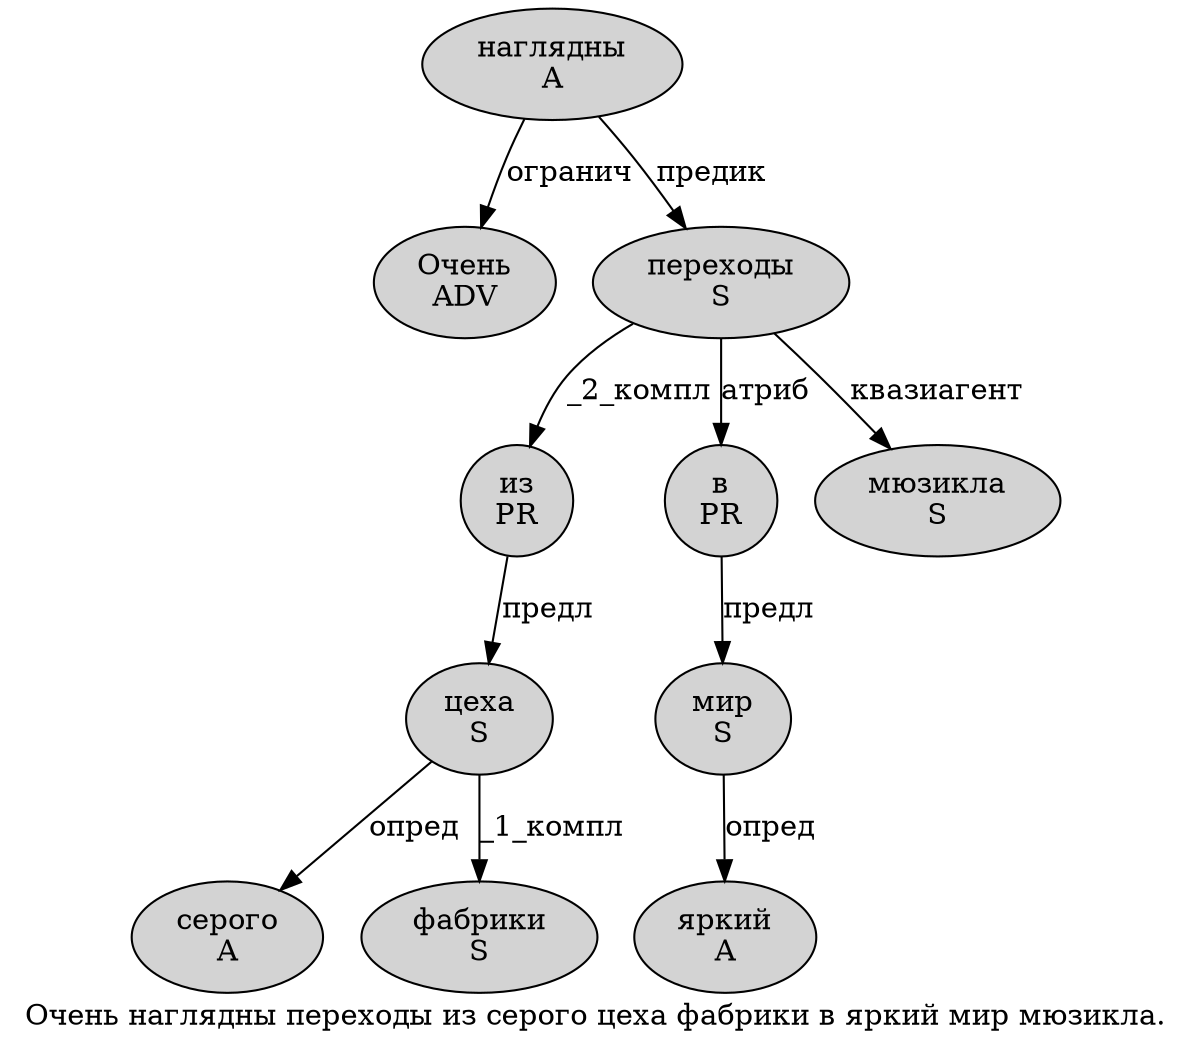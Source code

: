 digraph SENTENCE_109 {
	graph [label="Очень наглядны переходы из серого цеха фабрики в яркий мир мюзикла."]
	node [style=filled]
		0 [label="Очень
ADV" color="" fillcolor=lightgray penwidth=1 shape=ellipse]
		1 [label="наглядны
A" color="" fillcolor=lightgray penwidth=1 shape=ellipse]
		2 [label="переходы
S" color="" fillcolor=lightgray penwidth=1 shape=ellipse]
		3 [label="из
PR" color="" fillcolor=lightgray penwidth=1 shape=ellipse]
		4 [label="серого
A" color="" fillcolor=lightgray penwidth=1 shape=ellipse]
		5 [label="цеха
S" color="" fillcolor=lightgray penwidth=1 shape=ellipse]
		6 [label="фабрики
S" color="" fillcolor=lightgray penwidth=1 shape=ellipse]
		7 [label="в
PR" color="" fillcolor=lightgray penwidth=1 shape=ellipse]
		8 [label="яркий
A" color="" fillcolor=lightgray penwidth=1 shape=ellipse]
		9 [label="мир
S" color="" fillcolor=lightgray penwidth=1 shape=ellipse]
		10 [label="мюзикла
S" color="" fillcolor=lightgray penwidth=1 shape=ellipse]
			5 -> 4 [label="опред"]
			5 -> 6 [label="_1_компл"]
			1 -> 0 [label="огранич"]
			1 -> 2 [label="предик"]
			7 -> 9 [label="предл"]
			9 -> 8 [label="опред"]
			3 -> 5 [label="предл"]
			2 -> 3 [label="_2_компл"]
			2 -> 7 [label="атриб"]
			2 -> 10 [label="квазиагент"]
}